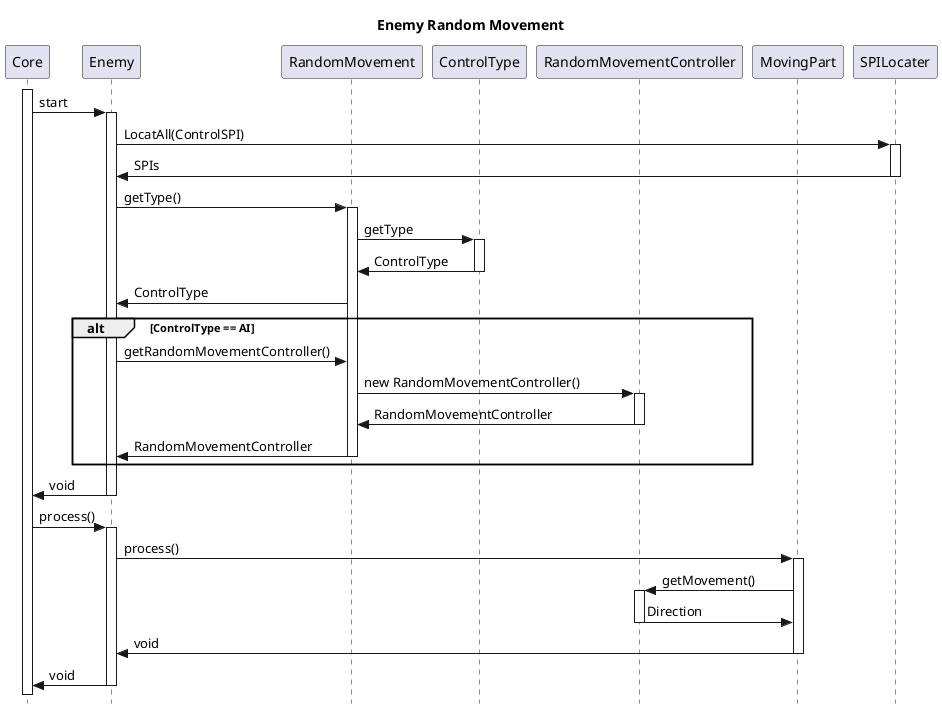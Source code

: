 @startuml Enemy Random Movement
skinparam style strictuml
title Enemy Random Movement
participant Core
participant Enemy
participant RandomMovement
participant ControlType
participant RandomMovementController
participant MovingPart
participant SPILocater

activate Core
Core -> Enemy: start
activate Enemy
Enemy -> SPILocater: LocatAll(ControlSPI)
activate SPILocater
SPILocater -> Enemy: SPIs
deactivate SPILocater
Enemy -> RandomMovement: getType()
activate RandomMovement
RandomMovement -> ControlType: getType
activate ControlType
ControlType -> RandomMovement: ControlType
deactivate ControlType
RandomMovement -> Enemy: ControlType
alt ControlType == AI
Enemy -> RandomMovement: getRandomMovementController()
RandomMovement -> RandomMovementController: new RandomMovementController()
activate RandomMovementController
RandomMovementController -> RandomMovement: RandomMovementController
deactivate RandomMovementController
RandomMovement -> Enemy: RandomMovementController
deactivate RandomMovement
end

Enemy -> Core: void
deactivate Enemy
Core -> Enemy : process()
activate Enemy
Enemy -> MovingPart : process()
activate MovingPart
MovingPart -> RandomMovementController : getMovement()
activate RandomMovementController
RandomMovementController -> MovingPart : Direction
deactivate RandomMovementController
MovingPart -> Enemy : void
deactivate MovingPart
Enemy -> Core : void
deactivate Enemy
@enduml